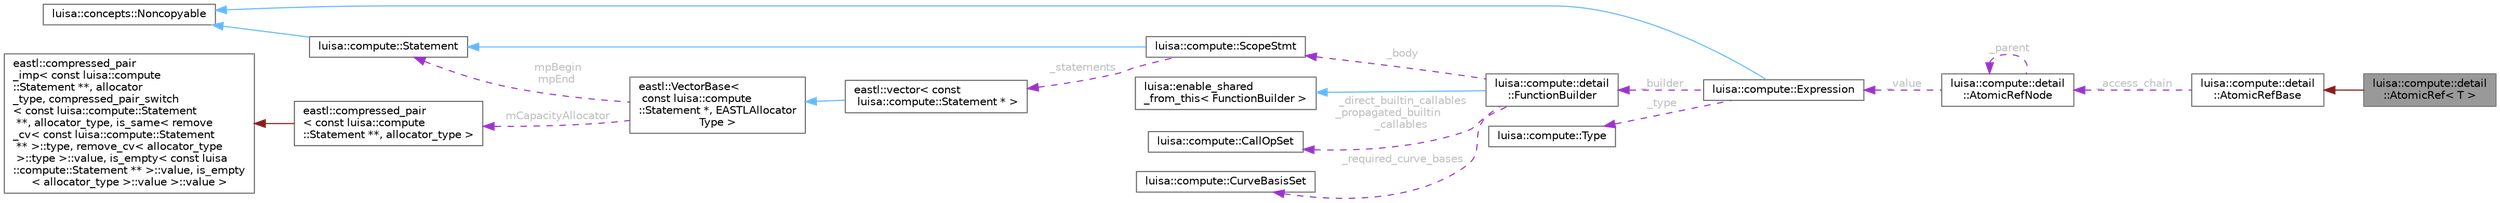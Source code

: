 digraph "luisa::compute::detail::AtomicRef&lt; T &gt;"
{
 // LATEX_PDF_SIZE
  bgcolor="transparent";
  edge [fontname=Helvetica,fontsize=10,labelfontname=Helvetica,labelfontsize=10];
  node [fontname=Helvetica,fontsize=10,shape=box,height=0.2,width=0.4];
  rankdir="LR";
  Node1 [id="Node000001",label="luisa::compute::detail\l::AtomicRef\< T \>",height=0.2,width=0.4,color="gray40", fillcolor="grey60", style="filled", fontcolor="black",tooltip=" "];
  Node2 -> Node1 [id="edge19_Node000001_Node000002",dir="back",color="firebrick4",style="solid",tooltip=" "];
  Node2 [id="Node000002",label="luisa::compute::detail\l::AtomicRefBase",height=0.2,width=0.4,color="gray40", fillcolor="white", style="filled",URL="$classluisa_1_1compute_1_1detail_1_1_atomic_ref_base.html",tooltip=" "];
  Node3 -> Node2 [id="edge20_Node000002_Node000003",dir="back",color="darkorchid3",style="dashed",tooltip=" ",label=" _access_chain",fontcolor="grey" ];
  Node3 [id="Node000003",label="luisa::compute::detail\l::AtomicRefNode",height=0.2,width=0.4,color="gray40", fillcolor="white", style="filled",URL="$classluisa_1_1compute_1_1detail_1_1_atomic_ref_node.html",tooltip=" "];
  Node3 -> Node3 [id="edge21_Node000003_Node000003",dir="back",color="darkorchid3",style="dashed",tooltip=" ",label=" _parent",fontcolor="grey" ];
  Node4 -> Node3 [id="edge22_Node000003_Node000004",dir="back",color="darkorchid3",style="dashed",tooltip=" ",label=" _value",fontcolor="grey" ];
  Node4 [id="Node000004",label="luisa::compute::Expression",height=0.2,width=0.4,color="gray40", fillcolor="white", style="filled",URL="$classluisa_1_1compute_1_1_expression.html",tooltip="Base expression class"];
  Node5 -> Node4 [id="edge23_Node000004_Node000005",dir="back",color="steelblue1",style="solid",tooltip=" "];
  Node5 [id="Node000005",label="luisa::concepts::Noncopyable",height=0.2,width=0.4,color="gray40", fillcolor="white", style="filled",URL="$structluisa_1_1concepts_1_1_noncopyable.html",tooltip=" "];
  Node6 -> Node4 [id="edge24_Node000004_Node000006",dir="back",color="darkorchid3",style="dashed",tooltip=" ",label=" _type",fontcolor="grey" ];
  Node6 [id="Node000006",label="luisa::compute::Type",height=0.2,width=0.4,color="gray40", fillcolor="white", style="filled",URL="$classluisa_1_1compute_1_1_type.html",tooltip="Type class"];
  Node7 -> Node4 [id="edge25_Node000004_Node000007",dir="back",color="darkorchid3",style="dashed",tooltip=" ",label=" _builder",fontcolor="grey" ];
  Node7 [id="Node000007",label="luisa::compute::detail\l::FunctionBuilder",height=0.2,width=0.4,color="gray40", fillcolor="white", style="filled",URL="$classluisa_1_1compute_1_1detail_1_1_function_builder.html",tooltip="Function builder."];
  Node8 -> Node7 [id="edge26_Node000007_Node000008",dir="back",color="steelblue1",style="solid",tooltip=" "];
  Node8 [id="Node000008",label="luisa::enable_shared\l_from_this\< FunctionBuilder \>",height=0.2,width=0.4,color="gray40", fillcolor="white", style="filled",tooltip=" "];
  Node9 -> Node7 [id="edge27_Node000007_Node000009",dir="back",color="darkorchid3",style="dashed",tooltip=" ",label=" _body",fontcolor="grey" ];
  Node9 [id="Node000009",label="luisa::compute::ScopeStmt",height=0.2,width=0.4,color="gray40", fillcolor="white", style="filled",URL="$classluisa_1_1compute_1_1_scope_stmt.html",tooltip="Scope statement"];
  Node10 -> Node9 [id="edge28_Node000009_Node000010",dir="back",color="steelblue1",style="solid",tooltip=" "];
  Node10 [id="Node000010",label="luisa::compute::Statement",height=0.2,width=0.4,color="gray40", fillcolor="white", style="filled",URL="$classluisa_1_1compute_1_1_statement.html",tooltip="Base statement class"];
  Node5 -> Node10 [id="edge29_Node000010_Node000005",dir="back",color="steelblue1",style="solid",tooltip=" "];
  Node11 -> Node9 [id="edge30_Node000009_Node000011",dir="back",color="darkorchid3",style="dashed",tooltip=" ",label=" _statements",fontcolor="grey" ];
  Node11 [id="Node000011",label="eastl::vector\< const\l luisa::compute::Statement * \>",height=0.2,width=0.4,color="gray40", fillcolor="white", style="filled",URL="$classeastl_1_1vector.html",tooltip=" "];
  Node12 -> Node11 [id="edge31_Node000011_Node000012",dir="back",color="steelblue1",style="solid",tooltip=" "];
  Node12 [id="Node000012",label="eastl::VectorBase\<\l const luisa::compute\l::Statement *, EASTLAllocator\lType \>",height=0.2,width=0.4,color="gray40", fillcolor="white", style="filled",URL="$structeastl_1_1_vector_base.html",tooltip=" "];
  Node10 -> Node12 [id="edge32_Node000012_Node000010",dir="back",color="darkorchid3",style="dashed",tooltip=" ",label=" mpBegin\nmpEnd",fontcolor="grey" ];
  Node13 -> Node12 [id="edge33_Node000012_Node000013",dir="back",color="darkorchid3",style="dashed",tooltip=" ",label=" mCapacityAllocator",fontcolor="grey" ];
  Node13 [id="Node000013",label="eastl::compressed_pair\l\< const luisa::compute\l::Statement **, allocator_type \>",height=0.2,width=0.4,color="gray40", fillcolor="white", style="filled",URL="$classeastl_1_1compressed__pair.html",tooltip=" "];
  Node14 -> Node13 [id="edge34_Node000013_Node000014",dir="back",color="firebrick4",style="solid",tooltip=" "];
  Node14 [id="Node000014",label="eastl::compressed_pair\l_imp\< const luisa::compute\l::Statement **, allocator\l_type, compressed_pair_switch\l\< const luisa::compute::Statement\l **, allocator_type, is_same\< remove\l_cv\< const luisa::compute::Statement\l ** \>::type, remove_cv\< allocator_type\l \>::type \>::value, is_empty\< const luisa\l::compute::Statement ** \>::value, is_empty\l\< allocator_type \>::value \>::value \>",height=0.2,width=0.4,color="gray40", fillcolor="white", style="filled",URL="$classeastl_1_1compressed__pair__imp.html",tooltip=" "];
  Node15 -> Node7 [id="edge35_Node000007_Node000015",dir="back",color="darkorchid3",style="dashed",tooltip=" ",label=" _direct_builtin_callables\n_propagated_builtin\l_callables",fontcolor="grey" ];
  Node15 [id="Node000015",label="luisa::compute::CallOpSet",height=0.2,width=0.4,color="gray40", fillcolor="white", style="filled",URL="$classluisa_1_1compute_1_1_call_op_set.html",tooltip=" "];
  Node16 -> Node7 [id="edge36_Node000007_Node000016",dir="back",color="darkorchid3",style="dashed",tooltip=" ",label=" _required_curve_bases",fontcolor="grey" ];
  Node16 [id="Node000016",label="luisa::compute::CurveBasisSet",height=0.2,width=0.4,color="gray40", fillcolor="white", style="filled",URL="$classluisa_1_1compute_1_1_curve_basis_set.html",tooltip=" "];
}
